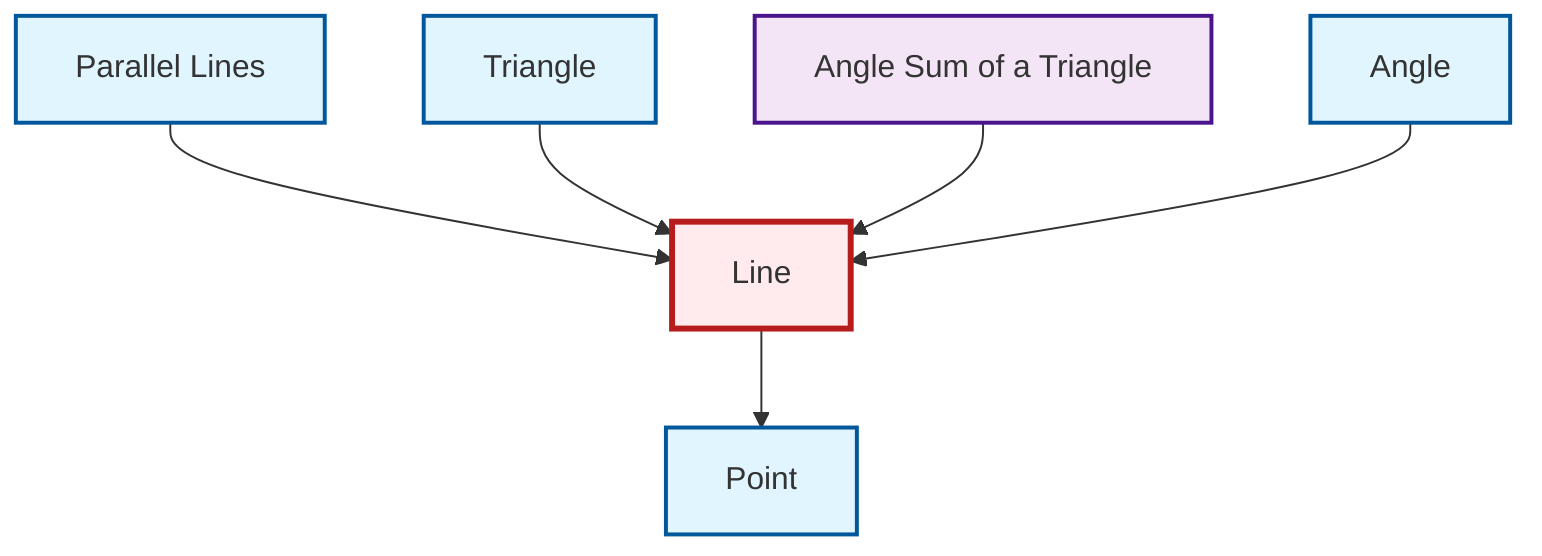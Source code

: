 graph TD
    classDef definition fill:#e1f5fe,stroke:#01579b,stroke-width:2px
    classDef theorem fill:#f3e5f5,stroke:#4a148c,stroke-width:2px
    classDef axiom fill:#fff3e0,stroke:#e65100,stroke-width:2px
    classDef example fill:#e8f5e9,stroke:#1b5e20,stroke-width:2px
    classDef current fill:#ffebee,stroke:#b71c1c,stroke-width:3px
    def-point["Point"]:::definition
    thm-angle-sum-triangle["Angle Sum of a Triangle"]:::theorem
    def-angle["Angle"]:::definition
    def-parallel["Parallel Lines"]:::definition
    def-triangle["Triangle"]:::definition
    def-line["Line"]:::definition
    def-parallel --> def-line
    def-triangle --> def-line
    thm-angle-sum-triangle --> def-line
    def-angle --> def-line
    def-line --> def-point
    class def-line current